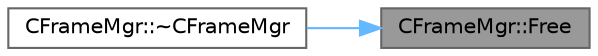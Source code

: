 digraph "CFrameMgr::Free"
{
 // LATEX_PDF_SIZE
  bgcolor="transparent";
  edge [fontname=Helvetica,fontsize=10,labelfontname=Helvetica,labelfontsize=10];
  node [fontname=Helvetica,fontsize=10,shape=box,height=0.2,width=0.4];
  rankdir="RL";
  Node1 [id="Node000001",label="CFrameMgr::Free",height=0.2,width=0.4,color="gray40", fillcolor="grey60", style="filled", fontcolor="black",tooltip=" "];
  Node1 -> Node2 [id="edge1_Node000001_Node000002",dir="back",color="steelblue1",style="solid",tooltip=" "];
  Node2 [id="Node000002",label="CFrameMgr::~CFrameMgr",height=0.2,width=0.4,color="grey40", fillcolor="white", style="filled",URL="$class_c_frame_mgr.html#ab1ccee9b0b2d87ac8777310319372c8e",tooltip=" "];
}
